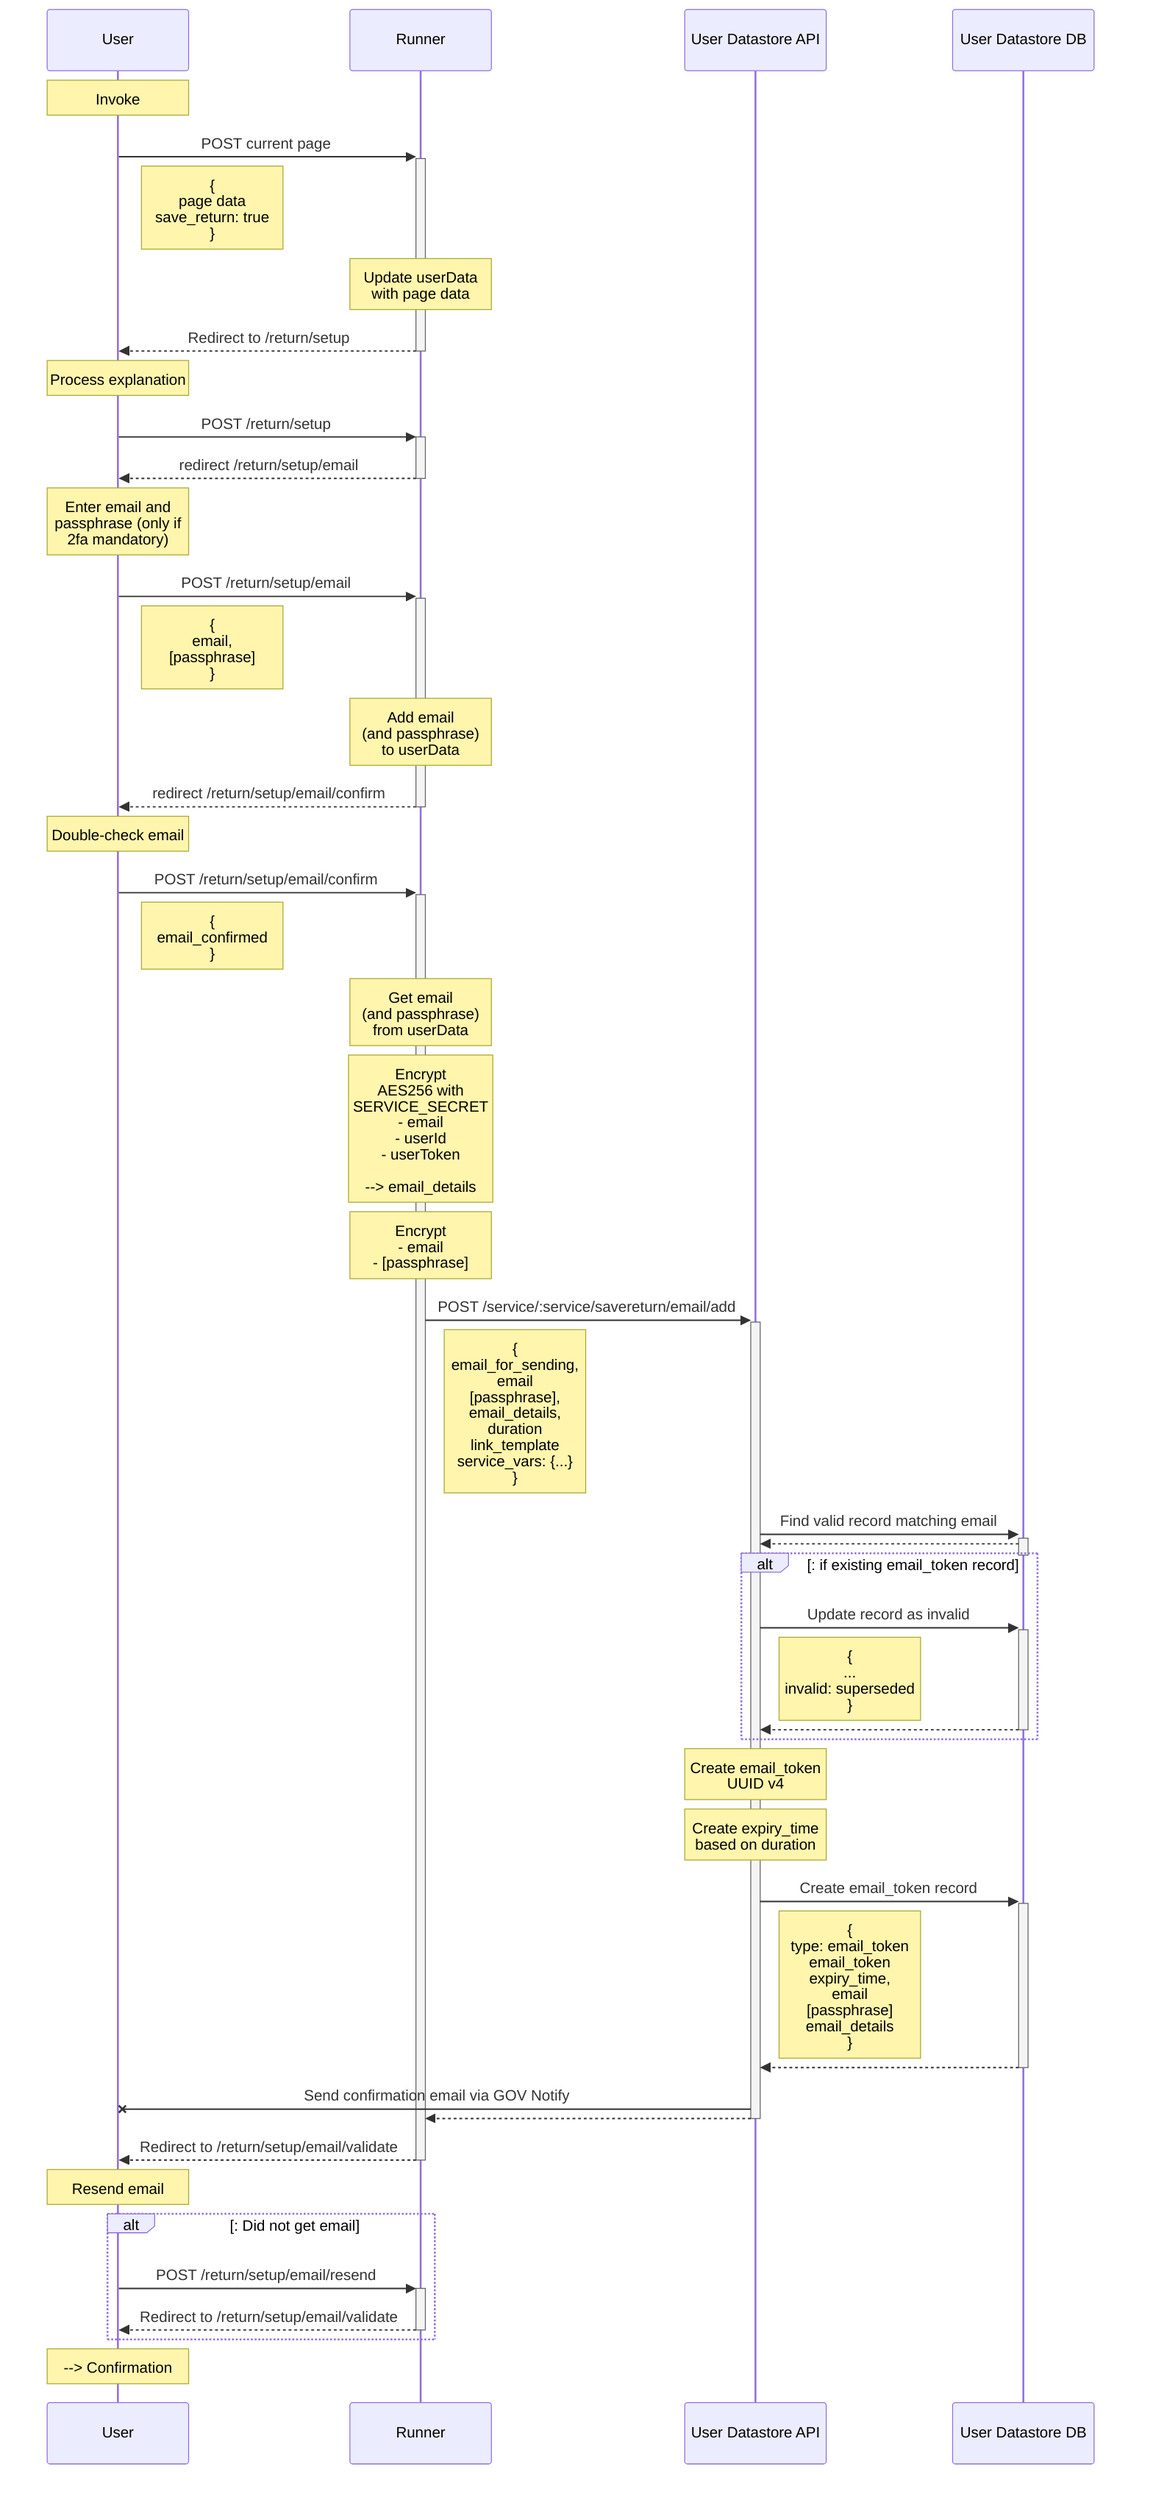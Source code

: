 sequenceDiagram

participant U as User

participant R as Runner

participant DS as User Datastore API

participant DB as User Datastore DB

Note over U: Invoke

U->>+R: POST current page

Note right of U: {<br>  page data<br>  save_return: true<br>}

Note over R: Update userData<br>with page data

R-->>-U: Redirect to /return/setup

Note over U: Process explanation

U->>+R: POST /return/setup

R-->>-U: redirect /return/setup/email

Note over U: Enter email and <br>passphrase (only if <br>2fa mandatory)

U->>+R: POST /return/setup/email

Note right of U: {<br>email,<br>[passphrase]<br>}

Note over R: Add email <br>(and passphrase) <br>to userData

R-->>-U: redirect /return/setup/email/confirm

Note over U: Double-check email

U->>+R: POST /return/setup/email/confirm

Note right of U: {<br>email_confirmed<br>}

Note over R: Get email <br>(and passphrase) <br>from userData
Note over R: Encrypt<br>AES256 with<br>SERVICE_SECRET<br>- email<br>- userId<br>- userToken<br><br>--> email_details

Note over R: Encrypt <br>- email<br>- [passphrase]

R->>+DS: POST /service/:service/savereturn/email/add

Note right of R: {<br>email_for_sending,<br>email<br>[passphrase],<br>email_details,<br>duration<br>link_template<br>service_vars: {...}<br>}

DS->>+DB: Find valid record matching email

DB-->>-DS: 

alt: if existing email_token record

  DS->>+DB: Update record as invalid

  Note right of DS: {<br>...<br>invalid: superseded<br>}

  DB-->>-DS: 

end

Note over DS: Create email_token<br>UUID v4

Note over DS: Create expiry_time<br>based on duration

DS->>+DB: Create email_token record 

Note right of DS: { <br>type: email_token<br>email_token<br>expiry_time,<br>email<br>[passphrase]<br>email_details<br> }

DB-->>-DS: 

DS-XU: Send confirmation email via GOV Notify

DS-->>-R:  

R-->>-U: Redirect to /return/setup/email/validate

Note over U: Resend email

alt: Did not get email

  U->>+R: POST /return/setup/email/resend

  R-->>-U: Redirect to /return/setup/email/validate

end

Note over U: --> Confirmation